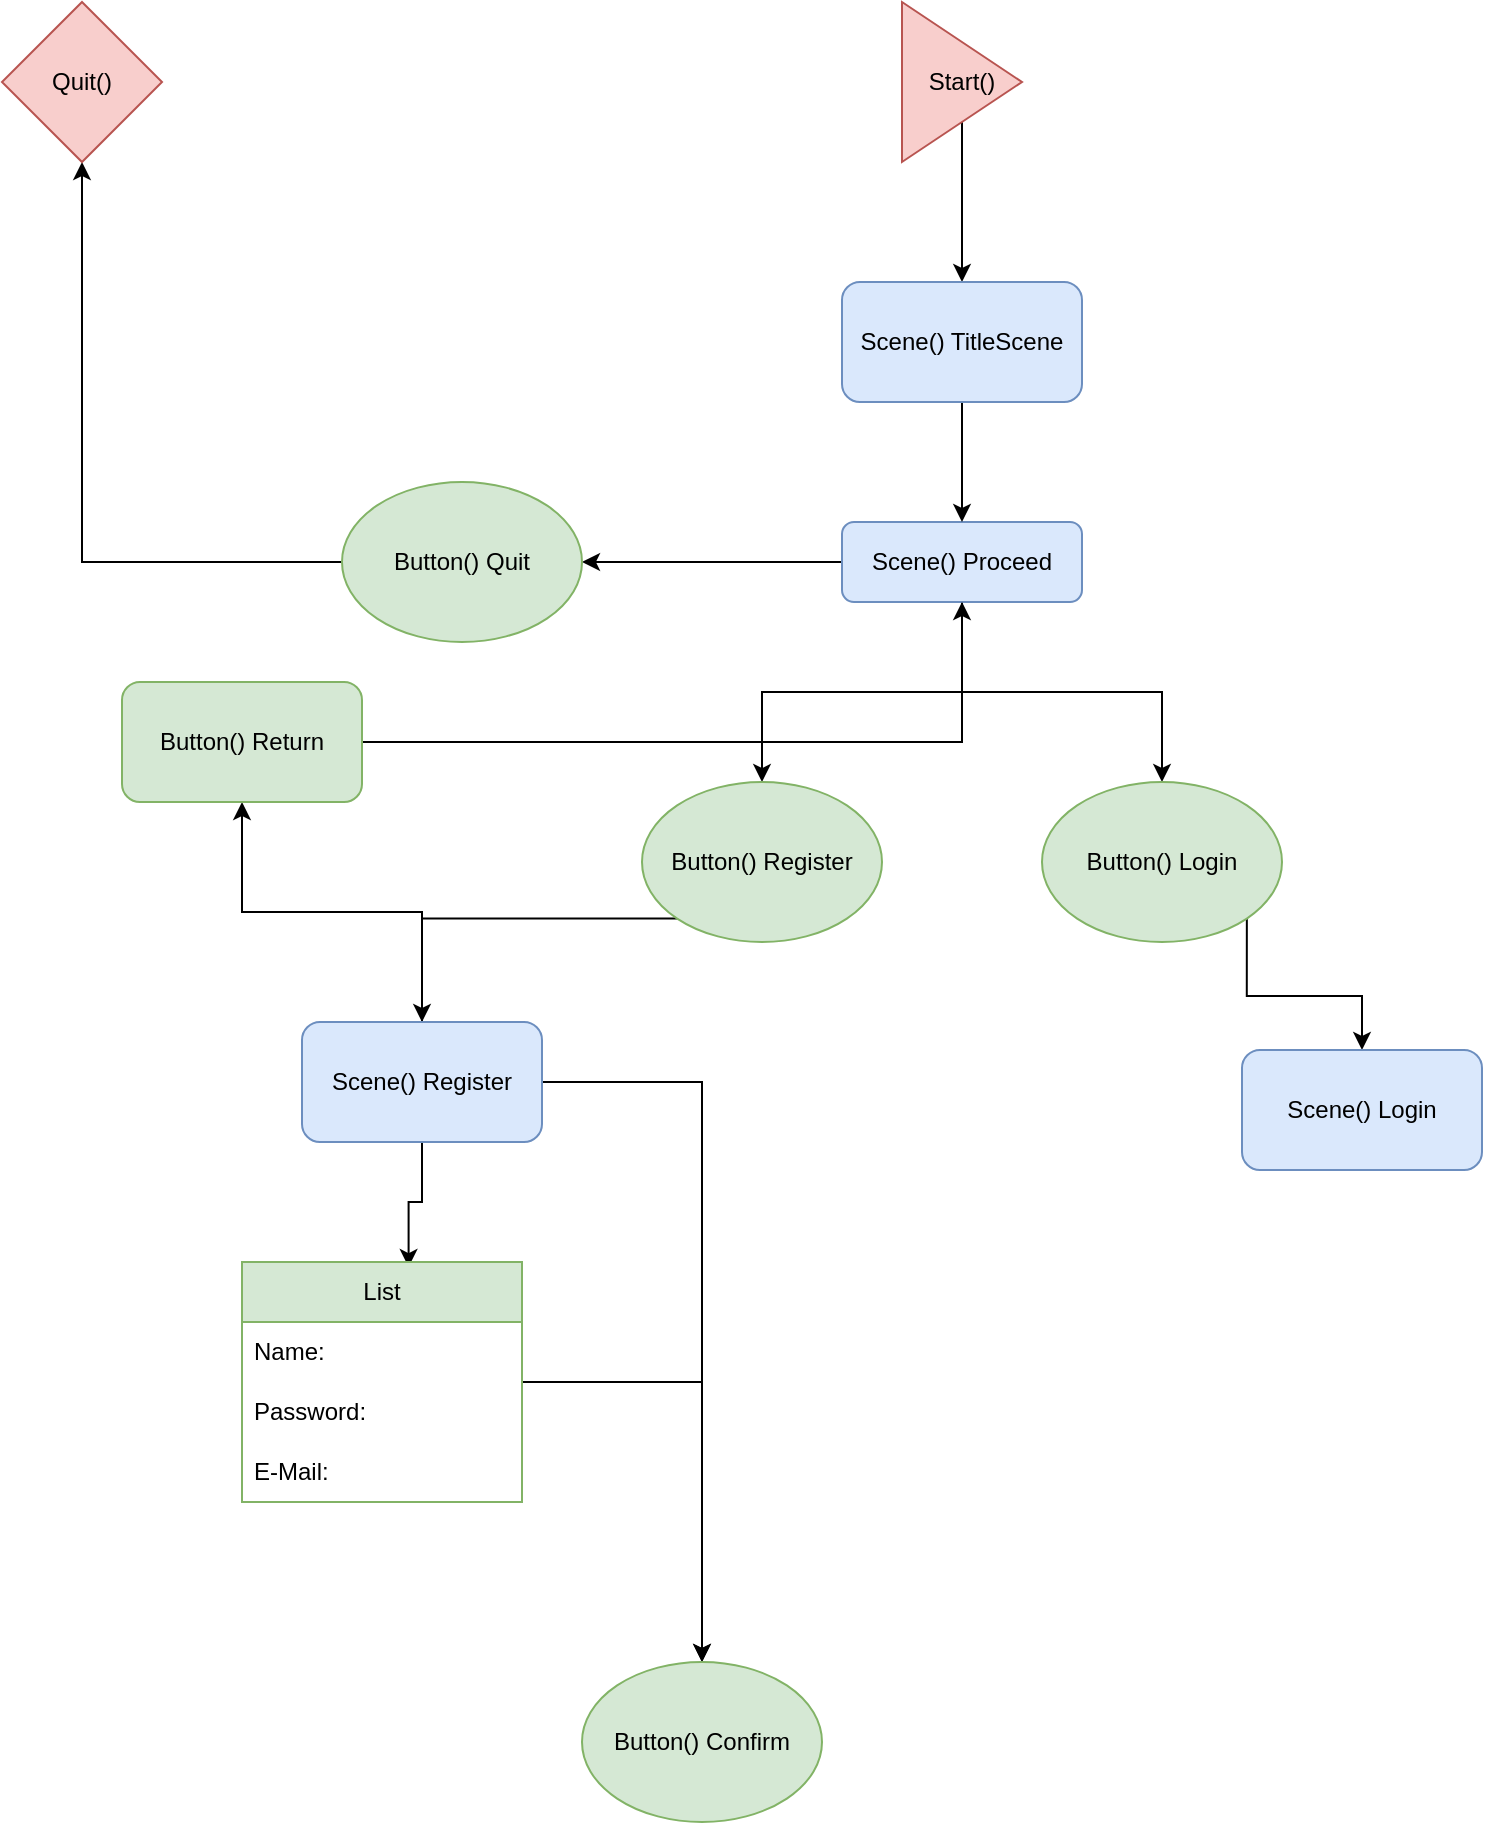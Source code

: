 <mxfile version="21.5.2" type="github">
  <diagram id="C5RBs43oDa-KdzZeNtuy" name="Page-1">
    <mxGraphModel dx="1615" dy="832" grid="1" gridSize="10" guides="1" tooltips="1" connect="1" arrows="1" fold="1" page="1" pageScale="1" pageWidth="827" pageHeight="1169" background="none" math="0" shadow="0">
      <root>
        <mxCell id="WIyWlLk6GJQsqaUBKTNV-0" />
        <mxCell id="WIyWlLk6GJQsqaUBKTNV-1" parent="WIyWlLk6GJQsqaUBKTNV-0" />
        <mxCell id="bT58S_uSXyJ6-u2FryXD-13" style="edgeStyle=orthogonalEdgeStyle;rounded=0;orthogonalLoop=1;jettySize=auto;html=1;" edge="1" parent="WIyWlLk6GJQsqaUBKTNV-1" source="WIyWlLk6GJQsqaUBKTNV-3" target="bT58S_uSXyJ6-u2FryXD-6">
          <mxGeometry relative="1" as="geometry" />
        </mxCell>
        <mxCell id="bT58S_uSXyJ6-u2FryXD-14" style="edgeStyle=orthogonalEdgeStyle;rounded=0;orthogonalLoop=1;jettySize=auto;html=1;exitX=0.5;exitY=1;exitDx=0;exitDy=0;" edge="1" parent="WIyWlLk6GJQsqaUBKTNV-1" source="WIyWlLk6GJQsqaUBKTNV-3" target="bT58S_uSXyJ6-u2FryXD-3">
          <mxGeometry relative="1" as="geometry" />
        </mxCell>
        <mxCell id="bT58S_uSXyJ6-u2FryXD-15" style="edgeStyle=orthogonalEdgeStyle;rounded=0;orthogonalLoop=1;jettySize=auto;html=1;" edge="1" parent="WIyWlLk6GJQsqaUBKTNV-1" source="WIyWlLk6GJQsqaUBKTNV-3" target="bT58S_uSXyJ6-u2FryXD-5">
          <mxGeometry relative="1" as="geometry" />
        </mxCell>
        <mxCell id="WIyWlLk6GJQsqaUBKTNV-3" value="Scene() Proceed" style="rounded=1;whiteSpace=wrap;html=1;fontSize=12;glass=0;strokeWidth=1;shadow=0;fillColor=#dae8fc;strokeColor=#6c8ebf;" parent="WIyWlLk6GJQsqaUBKTNV-1" vertex="1">
          <mxGeometry x="420" y="260" width="120" height="40" as="geometry" />
        </mxCell>
        <mxCell id="bT58S_uSXyJ6-u2FryXD-22" style="edgeStyle=orthogonalEdgeStyle;rounded=0;orthogonalLoop=1;jettySize=auto;html=1;exitX=0;exitY=1;exitDx=0;exitDy=0;" edge="1" parent="WIyWlLk6GJQsqaUBKTNV-1" source="bT58S_uSXyJ6-u2FryXD-3" target="bT58S_uSXyJ6-u2FryXD-21">
          <mxGeometry relative="1" as="geometry" />
        </mxCell>
        <mxCell id="bT58S_uSXyJ6-u2FryXD-3" value="Button() Register" style="ellipse;whiteSpace=wrap;html=1;fillColor=#d5e8d4;strokeColor=#82b366;" vertex="1" parent="WIyWlLk6GJQsqaUBKTNV-1">
          <mxGeometry x="320" y="390" width="120" height="80" as="geometry" />
        </mxCell>
        <mxCell id="bT58S_uSXyJ6-u2FryXD-24" style="edgeStyle=orthogonalEdgeStyle;rounded=0;orthogonalLoop=1;jettySize=auto;html=1;exitX=1;exitY=1;exitDx=0;exitDy=0;" edge="1" parent="WIyWlLk6GJQsqaUBKTNV-1" source="bT58S_uSXyJ6-u2FryXD-5" target="bT58S_uSXyJ6-u2FryXD-23">
          <mxGeometry relative="1" as="geometry" />
        </mxCell>
        <mxCell id="bT58S_uSXyJ6-u2FryXD-5" value="Button() Login" style="ellipse;whiteSpace=wrap;html=1;fillColor=#d5e8d4;strokeColor=#82b366;" vertex="1" parent="WIyWlLk6GJQsqaUBKTNV-1">
          <mxGeometry x="520" y="390" width="120" height="80" as="geometry" />
        </mxCell>
        <mxCell id="bT58S_uSXyJ6-u2FryXD-16" style="edgeStyle=orthogonalEdgeStyle;rounded=0;orthogonalLoop=1;jettySize=auto;html=1;" edge="1" parent="WIyWlLk6GJQsqaUBKTNV-1" source="bT58S_uSXyJ6-u2FryXD-6" target="bT58S_uSXyJ6-u2FryXD-9">
          <mxGeometry relative="1" as="geometry" />
        </mxCell>
        <mxCell id="bT58S_uSXyJ6-u2FryXD-6" value="Button() Quit" style="ellipse;whiteSpace=wrap;html=1;fillColor=#d5e8d4;strokeColor=#82b366;" vertex="1" parent="WIyWlLk6GJQsqaUBKTNV-1">
          <mxGeometry x="170" y="240" width="120" height="80" as="geometry" />
        </mxCell>
        <mxCell id="bT58S_uSXyJ6-u2FryXD-9" value="Quit()" style="rhombus;whiteSpace=wrap;html=1;fillColor=#f8cecc;strokeColor=#b85450;" vertex="1" parent="WIyWlLk6GJQsqaUBKTNV-1">
          <mxGeometry width="80" height="80" as="geometry" />
        </mxCell>
        <mxCell id="bT58S_uSXyJ6-u2FryXD-19" value="" style="edgeStyle=orthogonalEdgeStyle;rounded=0;orthogonalLoop=1;jettySize=auto;html=1;" edge="1" parent="WIyWlLk6GJQsqaUBKTNV-1" source="bT58S_uSXyJ6-u2FryXD-11" target="bT58S_uSXyJ6-u2FryXD-18">
          <mxGeometry relative="1" as="geometry" />
        </mxCell>
        <mxCell id="bT58S_uSXyJ6-u2FryXD-11" value="Start()" style="triangle;whiteSpace=wrap;html=1;fillColor=#f8cecc;strokeColor=#b85450;" vertex="1" parent="WIyWlLk6GJQsqaUBKTNV-1">
          <mxGeometry x="450" width="60" height="80" as="geometry" />
        </mxCell>
        <mxCell id="bT58S_uSXyJ6-u2FryXD-20" value="" style="edgeStyle=orthogonalEdgeStyle;rounded=0;orthogonalLoop=1;jettySize=auto;html=1;" edge="1" parent="WIyWlLk6GJQsqaUBKTNV-1" source="bT58S_uSXyJ6-u2FryXD-18" target="WIyWlLk6GJQsqaUBKTNV-3">
          <mxGeometry relative="1" as="geometry" />
        </mxCell>
        <mxCell id="bT58S_uSXyJ6-u2FryXD-18" value="Scene() TitleScene" style="rounded=1;whiteSpace=wrap;html=1;fillColor=#dae8fc;strokeColor=#6c8ebf;" vertex="1" parent="WIyWlLk6GJQsqaUBKTNV-1">
          <mxGeometry x="420" y="140" width="120" height="60" as="geometry" />
        </mxCell>
        <mxCell id="bT58S_uSXyJ6-u2FryXD-32" style="edgeStyle=orthogonalEdgeStyle;rounded=0;orthogonalLoop=1;jettySize=auto;html=1;exitX=0.5;exitY=1;exitDx=0;exitDy=0;entryX=0.595;entryY=0.021;entryDx=0;entryDy=0;entryPerimeter=0;" edge="1" parent="WIyWlLk6GJQsqaUBKTNV-1" source="bT58S_uSXyJ6-u2FryXD-21" target="bT58S_uSXyJ6-u2FryXD-28">
          <mxGeometry relative="1" as="geometry" />
        </mxCell>
        <mxCell id="bT58S_uSXyJ6-u2FryXD-35" style="edgeStyle=orthogonalEdgeStyle;rounded=0;orthogonalLoop=1;jettySize=auto;html=1;" edge="1" parent="WIyWlLk6GJQsqaUBKTNV-1" source="bT58S_uSXyJ6-u2FryXD-21" target="bT58S_uSXyJ6-u2FryXD-33">
          <mxGeometry relative="1" as="geometry" />
        </mxCell>
        <mxCell id="bT58S_uSXyJ6-u2FryXD-40" style="edgeStyle=orthogonalEdgeStyle;rounded=0;orthogonalLoop=1;jettySize=auto;html=1;" edge="1" parent="WIyWlLk6GJQsqaUBKTNV-1" source="bT58S_uSXyJ6-u2FryXD-21" target="bT58S_uSXyJ6-u2FryXD-37">
          <mxGeometry relative="1" as="geometry" />
        </mxCell>
        <mxCell id="bT58S_uSXyJ6-u2FryXD-21" value="Scene() Register" style="rounded=1;whiteSpace=wrap;html=1;fillColor=#dae8fc;strokeColor=#6c8ebf;" vertex="1" parent="WIyWlLk6GJQsqaUBKTNV-1">
          <mxGeometry x="150" y="510" width="120" height="60" as="geometry" />
        </mxCell>
        <mxCell id="bT58S_uSXyJ6-u2FryXD-23" value="Scene() Login" style="rounded=1;whiteSpace=wrap;html=1;fillColor=#dae8fc;strokeColor=#6c8ebf;" vertex="1" parent="WIyWlLk6GJQsqaUBKTNV-1">
          <mxGeometry x="620" y="524" width="120" height="60" as="geometry" />
        </mxCell>
        <mxCell id="bT58S_uSXyJ6-u2FryXD-39" style="edgeStyle=orthogonalEdgeStyle;rounded=0;orthogonalLoop=1;jettySize=auto;html=1;" edge="1" parent="WIyWlLk6GJQsqaUBKTNV-1" source="bT58S_uSXyJ6-u2FryXD-28" target="bT58S_uSXyJ6-u2FryXD-37">
          <mxGeometry relative="1" as="geometry" />
        </mxCell>
        <mxCell id="bT58S_uSXyJ6-u2FryXD-28" value="List" style="swimlane;fontStyle=0;childLayout=stackLayout;horizontal=1;startSize=30;horizontalStack=0;resizeParent=1;resizeParentMax=0;resizeLast=0;collapsible=1;marginBottom=0;whiteSpace=wrap;html=1;fillColor=#d5e8d4;strokeColor=#82b366;" vertex="1" parent="WIyWlLk6GJQsqaUBKTNV-1">
          <mxGeometry x="120" y="630" width="140" height="120" as="geometry" />
        </mxCell>
        <mxCell id="bT58S_uSXyJ6-u2FryXD-29" value="Name:" style="text;strokeColor=none;fillColor=none;align=left;verticalAlign=middle;spacingLeft=4;spacingRight=4;overflow=hidden;points=[[0,0.5],[1,0.5]];portConstraint=eastwest;rotatable=0;whiteSpace=wrap;html=1;" vertex="1" parent="bT58S_uSXyJ6-u2FryXD-28">
          <mxGeometry y="30" width="140" height="30" as="geometry" />
        </mxCell>
        <mxCell id="bT58S_uSXyJ6-u2FryXD-30" value="Password:" style="text;strokeColor=none;fillColor=none;align=left;verticalAlign=middle;spacingLeft=4;spacingRight=4;overflow=hidden;points=[[0,0.5],[1,0.5]];portConstraint=eastwest;rotatable=0;whiteSpace=wrap;html=1;" vertex="1" parent="bT58S_uSXyJ6-u2FryXD-28">
          <mxGeometry y="60" width="140" height="30" as="geometry" />
        </mxCell>
        <mxCell id="bT58S_uSXyJ6-u2FryXD-31" value="E-Mail:" style="text;strokeColor=none;fillColor=none;align=left;verticalAlign=middle;spacingLeft=4;spacingRight=4;overflow=hidden;points=[[0,0.5],[1,0.5]];portConstraint=eastwest;rotatable=0;whiteSpace=wrap;html=1;" vertex="1" parent="bT58S_uSXyJ6-u2FryXD-28">
          <mxGeometry y="90" width="140" height="30" as="geometry" />
        </mxCell>
        <mxCell id="bT58S_uSXyJ6-u2FryXD-36" style="edgeStyle=orthogonalEdgeStyle;rounded=0;orthogonalLoop=1;jettySize=auto;html=1;" edge="1" parent="WIyWlLk6GJQsqaUBKTNV-1" source="bT58S_uSXyJ6-u2FryXD-33" target="WIyWlLk6GJQsqaUBKTNV-3">
          <mxGeometry relative="1" as="geometry" />
        </mxCell>
        <mxCell id="bT58S_uSXyJ6-u2FryXD-33" value="Button() Return" style="rounded=1;whiteSpace=wrap;html=1;fillColor=#d5e8d4;strokeColor=#82b366;" vertex="1" parent="WIyWlLk6GJQsqaUBKTNV-1">
          <mxGeometry x="60" y="340" width="120" height="60" as="geometry" />
        </mxCell>
        <mxCell id="bT58S_uSXyJ6-u2FryXD-37" value="Button() Confirm" style="ellipse;whiteSpace=wrap;html=1;fillColor=#d5e8d4;strokeColor=#82b366;" vertex="1" parent="WIyWlLk6GJQsqaUBKTNV-1">
          <mxGeometry x="290" y="830" width="120" height="80" as="geometry" />
        </mxCell>
      </root>
    </mxGraphModel>
  </diagram>
</mxfile>
